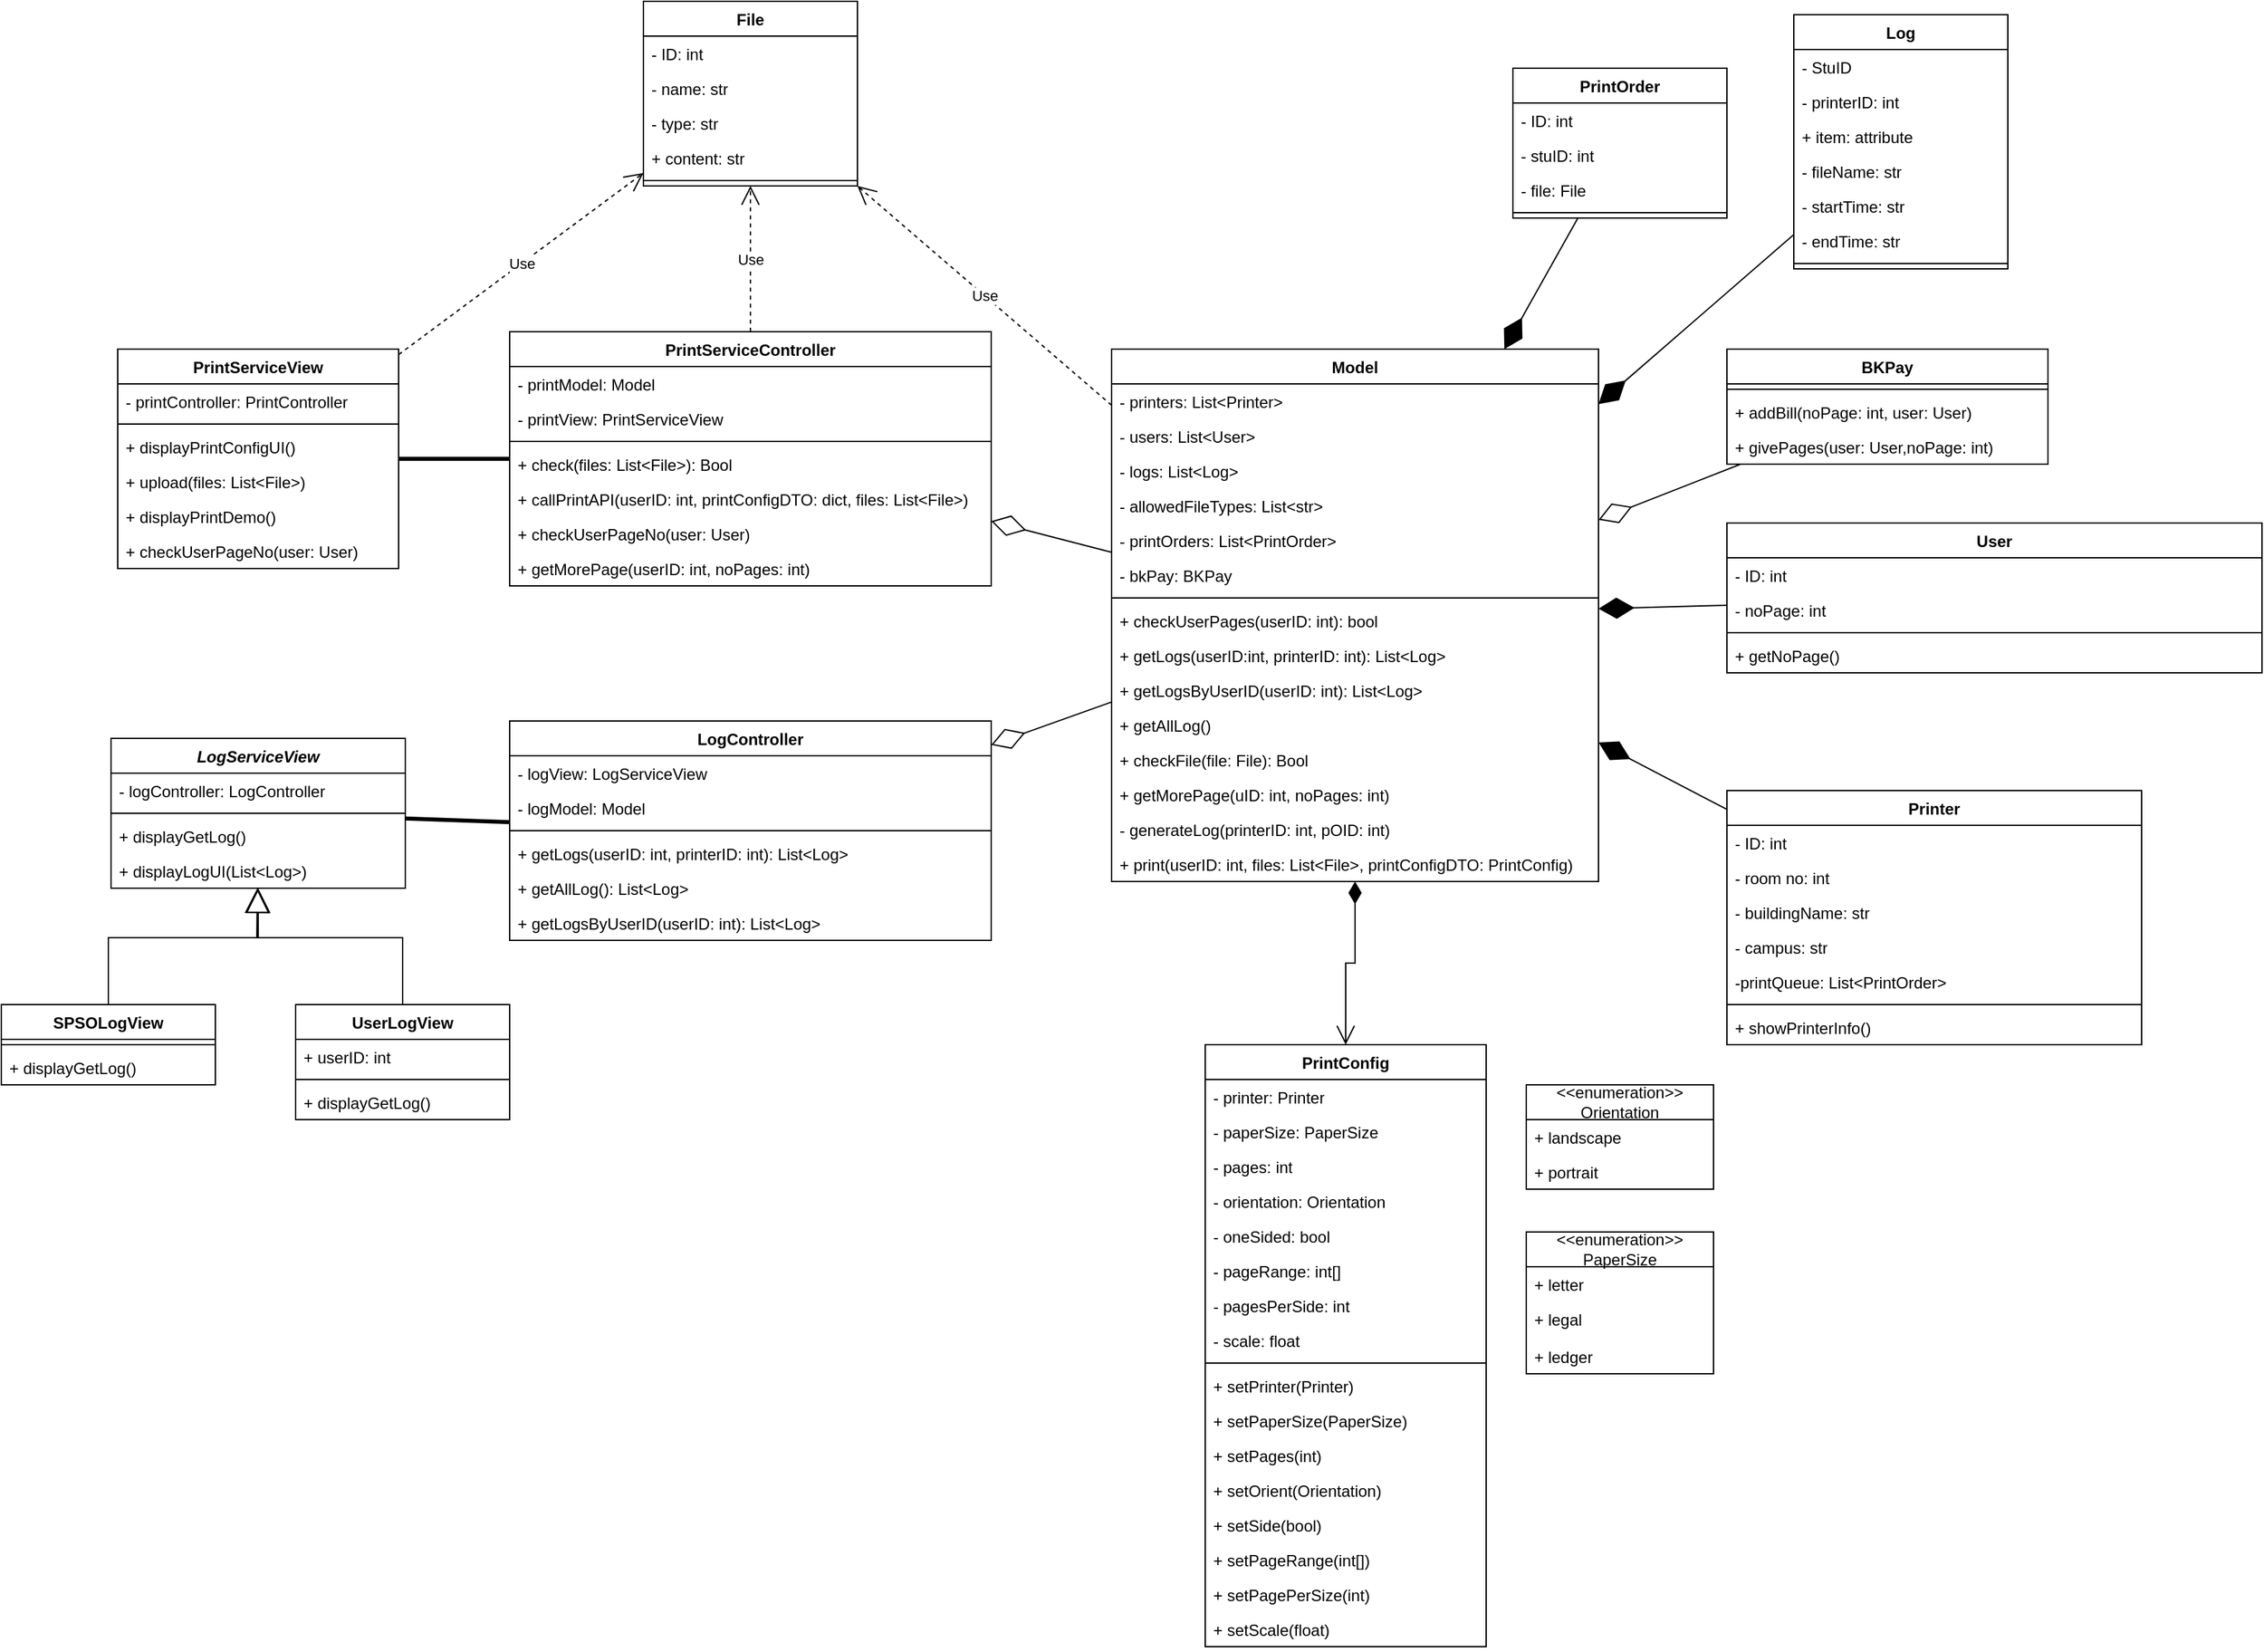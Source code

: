 <mxfile version="25.0.1">
  <diagram name="Page-1" id="XbU_UaQXD0k6eB_w9jnP">
    <mxGraphModel dx="2887" dy="2281" grid="1" gridSize="10" guides="1" tooltips="1" connect="1" arrows="1" fold="1" page="1" pageScale="1" pageWidth="850" pageHeight="1100" math="0" shadow="0">
      <root>
        <mxCell id="0" />
        <mxCell id="1" parent="0" />
        <mxCell id="men2zgPSGpmJB4Fx6jRM-253" value="&lt;div&gt;&amp;lt;&amp;lt;enumeration&amp;gt;&amp;gt;&lt;/div&gt;&lt;div&gt;Orientation&lt;br&gt;&lt;/div&gt;" style="swimlane;fontStyle=0;childLayout=stackLayout;horizontal=1;startSize=26;fillColor=none;horizontalStack=0;resizeParent=1;resizeParentMax=0;resizeLast=0;collapsible=1;marginBottom=0;whiteSpace=wrap;html=1;" vertex="1" parent="1">
          <mxGeometry x="640" y="-10" width="140" height="78" as="geometry" />
        </mxCell>
        <mxCell id="men2zgPSGpmJB4Fx6jRM-254" value="+ landscape" style="text;strokeColor=none;fillColor=none;align=left;verticalAlign=top;spacingLeft=4;spacingRight=4;overflow=hidden;rotatable=0;points=[[0,0.5],[1,0.5]];portConstraint=eastwest;whiteSpace=wrap;html=1;" vertex="1" parent="men2zgPSGpmJB4Fx6jRM-253">
          <mxGeometry y="26" width="140" height="26" as="geometry" />
        </mxCell>
        <mxCell id="men2zgPSGpmJB4Fx6jRM-255" value="+ portrait" style="text;strokeColor=none;fillColor=none;align=left;verticalAlign=top;spacingLeft=4;spacingRight=4;overflow=hidden;rotatable=0;points=[[0,0.5],[1,0.5]];portConstraint=eastwest;whiteSpace=wrap;html=1;" vertex="1" parent="men2zgPSGpmJB4Fx6jRM-253">
          <mxGeometry y="52" width="140" height="26" as="geometry" />
        </mxCell>
        <mxCell id="men2zgPSGpmJB4Fx6jRM-256" value="&lt;div&gt;&amp;lt;&amp;lt;enumeration&amp;gt;&amp;gt;&lt;/div&gt;&lt;div&gt;PaperSize&lt;br&gt;&lt;/div&gt;" style="swimlane;fontStyle=0;childLayout=stackLayout;horizontal=1;startSize=26;fillColor=none;horizontalStack=0;resizeParent=1;resizeParentMax=0;resizeLast=0;collapsible=1;marginBottom=0;whiteSpace=wrap;html=1;" vertex="1" parent="1">
          <mxGeometry x="640" y="100" width="140" height="106" as="geometry" />
        </mxCell>
        <mxCell id="men2zgPSGpmJB4Fx6jRM-257" value="+ letter" style="text;strokeColor=none;fillColor=none;align=left;verticalAlign=top;spacingLeft=4;spacingRight=4;overflow=hidden;rotatable=0;points=[[0,0.5],[1,0.5]];portConstraint=eastwest;whiteSpace=wrap;html=1;" vertex="1" parent="men2zgPSGpmJB4Fx6jRM-256">
          <mxGeometry y="26" width="140" height="26" as="geometry" />
        </mxCell>
        <mxCell id="men2zgPSGpmJB4Fx6jRM-258" value="+ legal" style="text;strokeColor=none;fillColor=none;align=left;verticalAlign=top;spacingLeft=4;spacingRight=4;overflow=hidden;rotatable=0;points=[[0,0.5],[1,0.5]];portConstraint=eastwest;whiteSpace=wrap;html=1;" vertex="1" parent="men2zgPSGpmJB4Fx6jRM-256">
          <mxGeometry y="52" width="140" height="28" as="geometry" />
        </mxCell>
        <mxCell id="men2zgPSGpmJB4Fx6jRM-259" value="+ ledger" style="text;strokeColor=none;fillColor=none;align=left;verticalAlign=top;spacingLeft=4;spacingRight=4;overflow=hidden;rotatable=0;points=[[0,0.5],[1,0.5]];portConstraint=eastwest;whiteSpace=wrap;html=1;" vertex="1" parent="men2zgPSGpmJB4Fx6jRM-256">
          <mxGeometry y="80" width="140" height="26" as="geometry" />
        </mxCell>
        <mxCell id="men2zgPSGpmJB4Fx6jRM-260" value="PrintConfig" style="swimlane;fontStyle=1;align=center;verticalAlign=top;childLayout=stackLayout;horizontal=1;startSize=26;horizontalStack=0;resizeParent=1;resizeParentMax=0;resizeLast=0;collapsible=1;marginBottom=0;whiteSpace=wrap;html=1;" vertex="1" parent="1">
          <mxGeometry x="400" y="-40" width="210" height="450" as="geometry" />
        </mxCell>
        <mxCell id="men2zgPSGpmJB4Fx6jRM-261" value="&lt;div&gt;- printer: Printer&lt;/div&gt;&lt;div&gt;&lt;br&gt;&lt;/div&gt;" style="text;strokeColor=none;fillColor=none;align=left;verticalAlign=top;spacingLeft=4;spacingRight=4;overflow=hidden;rotatable=0;points=[[0,0.5],[1,0.5]];portConstraint=eastwest;whiteSpace=wrap;html=1;" vertex="1" parent="men2zgPSGpmJB4Fx6jRM-260">
          <mxGeometry y="26" width="210" height="26" as="geometry" />
        </mxCell>
        <mxCell id="men2zgPSGpmJB4Fx6jRM-262" value="&lt;div&gt;- paperSize: PaperSize&lt;br&gt;&lt;/div&gt;" style="text;strokeColor=none;fillColor=none;align=left;verticalAlign=top;spacingLeft=4;spacingRight=4;overflow=hidden;rotatable=0;points=[[0,0.5],[1,0.5]];portConstraint=eastwest;whiteSpace=wrap;html=1;" vertex="1" parent="men2zgPSGpmJB4Fx6jRM-260">
          <mxGeometry y="52" width="210" height="26" as="geometry" />
        </mxCell>
        <mxCell id="men2zgPSGpmJB4Fx6jRM-263" value="- pages: int" style="text;strokeColor=none;fillColor=none;align=left;verticalAlign=top;spacingLeft=4;spacingRight=4;overflow=hidden;rotatable=0;points=[[0,0.5],[1,0.5]];portConstraint=eastwest;whiteSpace=wrap;html=1;" vertex="1" parent="men2zgPSGpmJB4Fx6jRM-260">
          <mxGeometry y="78" width="210" height="26" as="geometry" />
        </mxCell>
        <mxCell id="men2zgPSGpmJB4Fx6jRM-264" value="- orientation: Orientation" style="text;strokeColor=none;fillColor=none;align=left;verticalAlign=top;spacingLeft=4;spacingRight=4;overflow=hidden;rotatable=0;points=[[0,0.5],[1,0.5]];portConstraint=eastwest;whiteSpace=wrap;html=1;" vertex="1" parent="men2zgPSGpmJB4Fx6jRM-260">
          <mxGeometry y="104" width="210" height="26" as="geometry" />
        </mxCell>
        <mxCell id="men2zgPSGpmJB4Fx6jRM-265" value="- oneSided: bool" style="text;strokeColor=none;fillColor=none;align=left;verticalAlign=top;spacingLeft=4;spacingRight=4;overflow=hidden;rotatable=0;points=[[0,0.5],[1,0.5]];portConstraint=eastwest;whiteSpace=wrap;html=1;" vertex="1" parent="men2zgPSGpmJB4Fx6jRM-260">
          <mxGeometry y="130" width="210" height="26" as="geometry" />
        </mxCell>
        <mxCell id="men2zgPSGpmJB4Fx6jRM-266" value="- pageRange: int[]" style="text;strokeColor=none;fillColor=none;align=left;verticalAlign=top;spacingLeft=4;spacingRight=4;overflow=hidden;rotatable=0;points=[[0,0.5],[1,0.5]];portConstraint=eastwest;whiteSpace=wrap;html=1;" vertex="1" parent="men2zgPSGpmJB4Fx6jRM-260">
          <mxGeometry y="156" width="210" height="26" as="geometry" />
        </mxCell>
        <mxCell id="men2zgPSGpmJB4Fx6jRM-267" value="- pagesPerSide: int" style="text;strokeColor=none;fillColor=none;align=left;verticalAlign=top;spacingLeft=4;spacingRight=4;overflow=hidden;rotatable=0;points=[[0,0.5],[1,0.5]];portConstraint=eastwest;whiteSpace=wrap;html=1;" vertex="1" parent="men2zgPSGpmJB4Fx6jRM-260">
          <mxGeometry y="182" width="210" height="26" as="geometry" />
        </mxCell>
        <mxCell id="men2zgPSGpmJB4Fx6jRM-268" value="- scale: float" style="text;strokeColor=none;fillColor=none;align=left;verticalAlign=top;spacingLeft=4;spacingRight=4;overflow=hidden;rotatable=0;points=[[0,0.5],[1,0.5]];portConstraint=eastwest;whiteSpace=wrap;html=1;" vertex="1" parent="men2zgPSGpmJB4Fx6jRM-260">
          <mxGeometry y="208" width="210" height="26" as="geometry" />
        </mxCell>
        <mxCell id="men2zgPSGpmJB4Fx6jRM-269" value="" style="line;strokeWidth=1;fillColor=none;align=left;verticalAlign=middle;spacingTop=-1;spacingLeft=3;spacingRight=3;rotatable=0;labelPosition=right;points=[];portConstraint=eastwest;strokeColor=inherit;" vertex="1" parent="men2zgPSGpmJB4Fx6jRM-260">
          <mxGeometry y="234" width="210" height="8" as="geometry" />
        </mxCell>
        <mxCell id="men2zgPSGpmJB4Fx6jRM-270" value="+ setPrinter(Printer)" style="text;strokeColor=none;fillColor=none;align=left;verticalAlign=top;spacingLeft=4;spacingRight=4;overflow=hidden;rotatable=0;points=[[0,0.5],[1,0.5]];portConstraint=eastwest;whiteSpace=wrap;html=1;" vertex="1" parent="men2zgPSGpmJB4Fx6jRM-260">
          <mxGeometry y="242" width="210" height="26" as="geometry" />
        </mxCell>
        <mxCell id="men2zgPSGpmJB4Fx6jRM-271" value="+ setPaperSize(PaperSize)" style="text;strokeColor=none;fillColor=none;align=left;verticalAlign=top;spacingLeft=4;spacingRight=4;overflow=hidden;rotatable=0;points=[[0,0.5],[1,0.5]];portConstraint=eastwest;whiteSpace=wrap;html=1;" vertex="1" parent="men2zgPSGpmJB4Fx6jRM-260">
          <mxGeometry y="268" width="210" height="26" as="geometry" />
        </mxCell>
        <mxCell id="men2zgPSGpmJB4Fx6jRM-272" value="+ setPages(int)" style="text;strokeColor=none;fillColor=none;align=left;verticalAlign=top;spacingLeft=4;spacingRight=4;overflow=hidden;rotatable=0;points=[[0,0.5],[1,0.5]];portConstraint=eastwest;whiteSpace=wrap;html=1;" vertex="1" parent="men2zgPSGpmJB4Fx6jRM-260">
          <mxGeometry y="294" width="210" height="26" as="geometry" />
        </mxCell>
        <mxCell id="men2zgPSGpmJB4Fx6jRM-273" value="+ setOrient(Orientation)" style="text;strokeColor=none;fillColor=none;align=left;verticalAlign=top;spacingLeft=4;spacingRight=4;overflow=hidden;rotatable=0;points=[[0,0.5],[1,0.5]];portConstraint=eastwest;whiteSpace=wrap;html=1;" vertex="1" parent="men2zgPSGpmJB4Fx6jRM-260">
          <mxGeometry y="320" width="210" height="26" as="geometry" />
        </mxCell>
        <mxCell id="men2zgPSGpmJB4Fx6jRM-274" value="+ setSide(bool)" style="text;strokeColor=none;fillColor=none;align=left;verticalAlign=top;spacingLeft=4;spacingRight=4;overflow=hidden;rotatable=0;points=[[0,0.5],[1,0.5]];portConstraint=eastwest;whiteSpace=wrap;html=1;" vertex="1" parent="men2zgPSGpmJB4Fx6jRM-260">
          <mxGeometry y="346" width="210" height="26" as="geometry" />
        </mxCell>
        <mxCell id="men2zgPSGpmJB4Fx6jRM-275" value="+ setPageRange(int[])" style="text;strokeColor=none;fillColor=none;align=left;verticalAlign=top;spacingLeft=4;spacingRight=4;overflow=hidden;rotatable=0;points=[[0,0.5],[1,0.5]];portConstraint=eastwest;whiteSpace=wrap;html=1;" vertex="1" parent="men2zgPSGpmJB4Fx6jRM-260">
          <mxGeometry y="372" width="210" height="26" as="geometry" />
        </mxCell>
        <mxCell id="men2zgPSGpmJB4Fx6jRM-276" value="+ setPagePerSize(int)" style="text;strokeColor=none;fillColor=none;align=left;verticalAlign=top;spacingLeft=4;spacingRight=4;overflow=hidden;rotatable=0;points=[[0,0.5],[1,0.5]];portConstraint=eastwest;whiteSpace=wrap;html=1;" vertex="1" parent="men2zgPSGpmJB4Fx6jRM-260">
          <mxGeometry y="398" width="210" height="26" as="geometry" />
        </mxCell>
        <mxCell id="men2zgPSGpmJB4Fx6jRM-277" value="+ setScale(float)" style="text;strokeColor=none;fillColor=none;align=left;verticalAlign=top;spacingLeft=4;spacingRight=4;overflow=hidden;rotatable=0;points=[[0,0.5],[1,0.5]];portConstraint=eastwest;whiteSpace=wrap;html=1;" vertex="1" parent="men2zgPSGpmJB4Fx6jRM-260">
          <mxGeometry y="424" width="210" height="26" as="geometry" />
        </mxCell>
        <mxCell id="men2zgPSGpmJB4Fx6jRM-278" value="File" style="swimlane;fontStyle=1;align=center;verticalAlign=top;childLayout=stackLayout;horizontal=1;startSize=26;horizontalStack=0;resizeParent=1;resizeParentMax=0;resizeLast=0;collapsible=1;marginBottom=0;whiteSpace=wrap;html=1;" vertex="1" parent="1">
          <mxGeometry x="-20" y="-820" width="160" height="138" as="geometry" />
        </mxCell>
        <mxCell id="men2zgPSGpmJB4Fx6jRM-279" value="&lt;div&gt;- ID: int&lt;/div&gt;&lt;div&gt;&lt;br&gt;&lt;/div&gt;" style="text;strokeColor=none;fillColor=none;align=left;verticalAlign=top;spacingLeft=4;spacingRight=4;overflow=hidden;rotatable=0;points=[[0,0.5],[1,0.5]];portConstraint=eastwest;whiteSpace=wrap;html=1;" vertex="1" parent="men2zgPSGpmJB4Fx6jRM-278">
          <mxGeometry y="26" width="160" height="26" as="geometry" />
        </mxCell>
        <mxCell id="men2zgPSGpmJB4Fx6jRM-280" value="- name: str" style="text;strokeColor=none;fillColor=none;align=left;verticalAlign=top;spacingLeft=4;spacingRight=4;overflow=hidden;rotatable=0;points=[[0,0.5],[1,0.5]];portConstraint=eastwest;whiteSpace=wrap;html=1;" vertex="1" parent="men2zgPSGpmJB4Fx6jRM-278">
          <mxGeometry y="52" width="160" height="26" as="geometry" />
        </mxCell>
        <mxCell id="men2zgPSGpmJB4Fx6jRM-281" value="- type: str" style="text;strokeColor=none;fillColor=none;align=left;verticalAlign=top;spacingLeft=4;spacingRight=4;overflow=hidden;rotatable=0;points=[[0,0.5],[1,0.5]];portConstraint=eastwest;whiteSpace=wrap;html=1;" vertex="1" parent="men2zgPSGpmJB4Fx6jRM-278">
          <mxGeometry y="78" width="160" height="26" as="geometry" />
        </mxCell>
        <mxCell id="men2zgPSGpmJB4Fx6jRM-282" value="+ content: str" style="text;strokeColor=none;fillColor=none;align=left;verticalAlign=top;spacingLeft=4;spacingRight=4;overflow=hidden;rotatable=0;points=[[0,0.5],[1,0.5]];portConstraint=eastwest;whiteSpace=wrap;html=1;" vertex="1" parent="men2zgPSGpmJB4Fx6jRM-278">
          <mxGeometry y="104" width="160" height="26" as="geometry" />
        </mxCell>
        <mxCell id="men2zgPSGpmJB4Fx6jRM-283" value="" style="line;strokeWidth=1;fillColor=none;align=left;verticalAlign=middle;spacingTop=-1;spacingLeft=3;spacingRight=3;rotatable=0;labelPosition=right;points=[];portConstraint=eastwest;strokeColor=inherit;" vertex="1" parent="men2zgPSGpmJB4Fx6jRM-278">
          <mxGeometry y="130" width="160" height="8" as="geometry" />
        </mxCell>
        <mxCell id="men2zgPSGpmJB4Fx6jRM-284" value="Log" style="swimlane;fontStyle=1;align=center;verticalAlign=top;childLayout=stackLayout;horizontal=1;startSize=26;horizontalStack=0;resizeParent=1;resizeParentMax=0;resizeLast=0;collapsible=1;marginBottom=0;whiteSpace=wrap;html=1;" vertex="1" parent="1">
          <mxGeometry x="840" y="-810" width="160" height="190" as="geometry" />
        </mxCell>
        <mxCell id="men2zgPSGpmJB4Fx6jRM-285" value="- StuID" style="text;strokeColor=none;fillColor=none;align=left;verticalAlign=top;spacingLeft=4;spacingRight=4;overflow=hidden;rotatable=0;points=[[0,0.5],[1,0.5]];portConstraint=eastwest;whiteSpace=wrap;html=1;" vertex="1" parent="men2zgPSGpmJB4Fx6jRM-284">
          <mxGeometry y="26" width="160" height="26" as="geometry" />
        </mxCell>
        <mxCell id="men2zgPSGpmJB4Fx6jRM-286" value="- printerID: int" style="text;strokeColor=none;fillColor=none;align=left;verticalAlign=top;spacingLeft=4;spacingRight=4;overflow=hidden;rotatable=0;points=[[0,0.5],[1,0.5]];portConstraint=eastwest;whiteSpace=wrap;html=1;" vertex="1" parent="men2zgPSGpmJB4Fx6jRM-284">
          <mxGeometry y="52" width="160" height="26" as="geometry" />
        </mxCell>
        <mxCell id="men2zgPSGpmJB4Fx6jRM-287" value="+ item: attribute" style="text;strokeColor=none;fillColor=none;align=left;verticalAlign=top;spacingLeft=4;spacingRight=4;overflow=hidden;rotatable=0;points=[[0,0.5],[1,0.5]];portConstraint=eastwest;whiteSpace=wrap;html=1;" vertex="1" parent="men2zgPSGpmJB4Fx6jRM-284">
          <mxGeometry y="78" width="160" height="26" as="geometry" />
        </mxCell>
        <mxCell id="men2zgPSGpmJB4Fx6jRM-288" value="- fileName: str" style="text;strokeColor=none;fillColor=none;align=left;verticalAlign=top;spacingLeft=4;spacingRight=4;overflow=hidden;rotatable=0;points=[[0,0.5],[1,0.5]];portConstraint=eastwest;whiteSpace=wrap;html=1;" vertex="1" parent="men2zgPSGpmJB4Fx6jRM-284">
          <mxGeometry y="104" width="160" height="26" as="geometry" />
        </mxCell>
        <mxCell id="men2zgPSGpmJB4Fx6jRM-289" value="- startTime: str" style="text;strokeColor=none;fillColor=none;align=left;verticalAlign=top;spacingLeft=4;spacingRight=4;overflow=hidden;rotatable=0;points=[[0,0.5],[1,0.5]];portConstraint=eastwest;whiteSpace=wrap;html=1;" vertex="1" parent="men2zgPSGpmJB4Fx6jRM-284">
          <mxGeometry y="130" width="160" height="26" as="geometry" />
        </mxCell>
        <mxCell id="men2zgPSGpmJB4Fx6jRM-290" value="- endTime: str" style="text;strokeColor=none;fillColor=none;align=left;verticalAlign=top;spacingLeft=4;spacingRight=4;overflow=hidden;rotatable=0;points=[[0,0.5],[1,0.5]];portConstraint=eastwest;whiteSpace=wrap;html=1;" vertex="1" parent="men2zgPSGpmJB4Fx6jRM-284">
          <mxGeometry y="156" width="160" height="26" as="geometry" />
        </mxCell>
        <mxCell id="men2zgPSGpmJB4Fx6jRM-291" value="" style="line;strokeWidth=1;fillColor=none;align=left;verticalAlign=middle;spacingTop=-1;spacingLeft=3;spacingRight=3;rotatable=0;labelPosition=right;points=[];portConstraint=eastwest;strokeColor=inherit;" vertex="1" parent="men2zgPSGpmJB4Fx6jRM-284">
          <mxGeometry y="182" width="160" height="8" as="geometry" />
        </mxCell>
        <mxCell id="men2zgPSGpmJB4Fx6jRM-292" value="Printer" style="swimlane;fontStyle=1;align=center;verticalAlign=top;childLayout=stackLayout;horizontal=1;startSize=26;horizontalStack=0;resizeParent=1;resizeParentMax=0;resizeLast=0;collapsible=1;marginBottom=0;whiteSpace=wrap;html=1;" vertex="1" parent="1">
          <mxGeometry x="790" y="-230" width="310" height="190" as="geometry" />
        </mxCell>
        <mxCell id="men2zgPSGpmJB4Fx6jRM-293" value="- ID: int" style="text;strokeColor=none;fillColor=none;align=left;verticalAlign=top;spacingLeft=4;spacingRight=4;overflow=hidden;rotatable=0;points=[[0,0.5],[1,0.5]];portConstraint=eastwest;whiteSpace=wrap;html=1;" vertex="1" parent="men2zgPSGpmJB4Fx6jRM-292">
          <mxGeometry y="26" width="310" height="26" as="geometry" />
        </mxCell>
        <mxCell id="men2zgPSGpmJB4Fx6jRM-294" value="- room no: int" style="text;strokeColor=none;fillColor=none;align=left;verticalAlign=top;spacingLeft=4;spacingRight=4;overflow=hidden;rotatable=0;points=[[0,0.5],[1,0.5]];portConstraint=eastwest;whiteSpace=wrap;html=1;" vertex="1" parent="men2zgPSGpmJB4Fx6jRM-292">
          <mxGeometry y="52" width="310" height="26" as="geometry" />
        </mxCell>
        <mxCell id="men2zgPSGpmJB4Fx6jRM-295" value="- buildingName: str" style="text;strokeColor=none;fillColor=none;align=left;verticalAlign=top;spacingLeft=4;spacingRight=4;overflow=hidden;rotatable=0;points=[[0,0.5],[1,0.5]];portConstraint=eastwest;whiteSpace=wrap;html=1;" vertex="1" parent="men2zgPSGpmJB4Fx6jRM-292">
          <mxGeometry y="78" width="310" height="26" as="geometry" />
        </mxCell>
        <mxCell id="men2zgPSGpmJB4Fx6jRM-296" value="- campus: str" style="text;strokeColor=none;fillColor=none;align=left;verticalAlign=top;spacingLeft=4;spacingRight=4;overflow=hidden;rotatable=0;points=[[0,0.5],[1,0.5]];portConstraint=eastwest;whiteSpace=wrap;html=1;" vertex="1" parent="men2zgPSGpmJB4Fx6jRM-292">
          <mxGeometry y="104" width="310" height="26" as="geometry" />
        </mxCell>
        <mxCell id="men2zgPSGpmJB4Fx6jRM-297" value="-printQueue: List&amp;lt;PrintOrder&amp;gt;" style="text;strokeColor=none;fillColor=none;align=left;verticalAlign=top;spacingLeft=4;spacingRight=4;overflow=hidden;rotatable=0;points=[[0,0.5],[1,0.5]];portConstraint=eastwest;whiteSpace=wrap;html=1;" vertex="1" parent="men2zgPSGpmJB4Fx6jRM-292">
          <mxGeometry y="130" width="310" height="26" as="geometry" />
        </mxCell>
        <mxCell id="men2zgPSGpmJB4Fx6jRM-298" value="" style="line;strokeWidth=1;fillColor=none;align=left;verticalAlign=middle;spacingTop=-1;spacingLeft=3;spacingRight=3;rotatable=0;labelPosition=right;points=[];portConstraint=eastwest;strokeColor=inherit;" vertex="1" parent="men2zgPSGpmJB4Fx6jRM-292">
          <mxGeometry y="156" width="310" height="8" as="geometry" />
        </mxCell>
        <mxCell id="men2zgPSGpmJB4Fx6jRM-299" value="+ showPrinterInfo()" style="text;strokeColor=none;fillColor=none;align=left;verticalAlign=top;spacingLeft=4;spacingRight=4;overflow=hidden;rotatable=0;points=[[0,0.5],[1,0.5]];portConstraint=eastwest;whiteSpace=wrap;html=1;" vertex="1" parent="men2zgPSGpmJB4Fx6jRM-292">
          <mxGeometry y="164" width="310" height="26" as="geometry" />
        </mxCell>
        <mxCell id="men2zgPSGpmJB4Fx6jRM-300" value="" style="endArrow=open;html=1;endSize=12;startArrow=diamondThin;startSize=14;startFill=1;edgeStyle=orthogonalEdgeStyle;align=left;verticalAlign=bottom;rounded=0;" edge="1" parent="1" source="men2zgPSGpmJB4Fx6jRM-310" target="men2zgPSGpmJB4Fx6jRM-260">
          <mxGeometry x="-0.728" y="-1" relative="1" as="geometry">
            <mxPoint x="700" y="-210" as="sourcePoint" />
            <mxPoint x="617" y="459" as="targetPoint" />
            <mxPoint as="offset" />
          </mxGeometry>
        </mxCell>
        <mxCell id="men2zgPSGpmJB4Fx6jRM-301" value="PrintOrder" style="swimlane;fontStyle=1;align=center;verticalAlign=top;childLayout=stackLayout;horizontal=1;startSize=26;horizontalStack=0;resizeParent=1;resizeParentMax=0;resizeLast=0;collapsible=1;marginBottom=0;whiteSpace=wrap;html=1;" vertex="1" parent="1">
          <mxGeometry x="630" y="-770" width="160" height="112" as="geometry" />
        </mxCell>
        <mxCell id="men2zgPSGpmJB4Fx6jRM-302" value="- ID: int" style="text;strokeColor=none;fillColor=none;align=left;verticalAlign=top;spacingLeft=4;spacingRight=4;overflow=hidden;rotatable=0;points=[[0,0.5],[1,0.5]];portConstraint=eastwest;whiteSpace=wrap;html=1;" vertex="1" parent="men2zgPSGpmJB4Fx6jRM-301">
          <mxGeometry y="26" width="160" height="26" as="geometry" />
        </mxCell>
        <mxCell id="men2zgPSGpmJB4Fx6jRM-303" value="- stuID: int" style="text;strokeColor=none;fillColor=none;align=left;verticalAlign=top;spacingLeft=4;spacingRight=4;overflow=hidden;rotatable=0;points=[[0,0.5],[1,0.5]];portConstraint=eastwest;whiteSpace=wrap;html=1;" vertex="1" parent="men2zgPSGpmJB4Fx6jRM-301">
          <mxGeometry y="52" width="160" height="26" as="geometry" />
        </mxCell>
        <mxCell id="men2zgPSGpmJB4Fx6jRM-304" value="- file: File" style="text;strokeColor=none;fillColor=none;align=left;verticalAlign=top;spacingLeft=4;spacingRight=4;overflow=hidden;rotatable=0;points=[[0,0.5],[1,0.5]];portConstraint=eastwest;whiteSpace=wrap;html=1;" vertex="1" parent="men2zgPSGpmJB4Fx6jRM-301">
          <mxGeometry y="78" width="160" height="26" as="geometry" />
        </mxCell>
        <mxCell id="men2zgPSGpmJB4Fx6jRM-305" value="" style="line;strokeWidth=1;fillColor=none;align=left;verticalAlign=middle;spacingTop=-1;spacingLeft=3;spacingRight=3;rotatable=0;labelPosition=right;points=[];portConstraint=eastwest;strokeColor=inherit;" vertex="1" parent="men2zgPSGpmJB4Fx6jRM-301">
          <mxGeometry y="104" width="160" height="8" as="geometry" />
        </mxCell>
        <mxCell id="men2zgPSGpmJB4Fx6jRM-306" value="BKPay" style="swimlane;fontStyle=1;align=center;verticalAlign=top;childLayout=stackLayout;horizontal=1;startSize=26;horizontalStack=0;resizeParent=1;resizeParentMax=0;resizeLast=0;collapsible=1;marginBottom=0;whiteSpace=wrap;html=1;" vertex="1" parent="1">
          <mxGeometry x="790" y="-560" width="240" height="86" as="geometry" />
        </mxCell>
        <mxCell id="men2zgPSGpmJB4Fx6jRM-307" value="" style="line;strokeWidth=1;fillColor=none;align=left;verticalAlign=middle;spacingTop=-1;spacingLeft=3;spacingRight=3;rotatable=0;labelPosition=right;points=[];portConstraint=eastwest;strokeColor=inherit;" vertex="1" parent="men2zgPSGpmJB4Fx6jRM-306">
          <mxGeometry y="26" width="240" height="8" as="geometry" />
        </mxCell>
        <mxCell id="men2zgPSGpmJB4Fx6jRM-308" value="+ addBill(noPage: int, user: User)" style="text;strokeColor=none;fillColor=none;align=left;verticalAlign=top;spacingLeft=4;spacingRight=4;overflow=hidden;rotatable=0;points=[[0,0.5],[1,0.5]];portConstraint=eastwest;whiteSpace=wrap;html=1;" vertex="1" parent="men2zgPSGpmJB4Fx6jRM-306">
          <mxGeometry y="34" width="240" height="26" as="geometry" />
        </mxCell>
        <mxCell id="men2zgPSGpmJB4Fx6jRM-309" value="+ givePages(user: User,noPage: int)" style="text;strokeColor=none;fillColor=none;align=left;verticalAlign=top;spacingLeft=4;spacingRight=4;overflow=hidden;rotatable=0;points=[[0,0.5],[1,0.5]];portConstraint=eastwest;whiteSpace=wrap;html=1;" vertex="1" parent="men2zgPSGpmJB4Fx6jRM-306">
          <mxGeometry y="60" width="240" height="26" as="geometry" />
        </mxCell>
        <mxCell id="men2zgPSGpmJB4Fx6jRM-310" value="Model" style="swimlane;fontStyle=1;align=center;verticalAlign=top;childLayout=stackLayout;horizontal=1;startSize=26;horizontalStack=0;resizeParent=1;resizeParentMax=0;resizeLast=0;collapsible=1;marginBottom=0;whiteSpace=wrap;html=1;" vertex="1" parent="1">
          <mxGeometry x="330" y="-560" width="364" height="398" as="geometry" />
        </mxCell>
        <mxCell id="men2zgPSGpmJB4Fx6jRM-311" value="- printers: List&amp;lt;Printer&amp;gt;" style="text;strokeColor=none;fillColor=none;align=left;verticalAlign=top;spacingLeft=4;spacingRight=4;overflow=hidden;rotatable=0;points=[[0,0.5],[1,0.5]];portConstraint=eastwest;whiteSpace=wrap;html=1;" vertex="1" parent="men2zgPSGpmJB4Fx6jRM-310">
          <mxGeometry y="26" width="364" height="26" as="geometry" />
        </mxCell>
        <mxCell id="men2zgPSGpmJB4Fx6jRM-312" value="- users: List&amp;lt;User&amp;gt;" style="text;strokeColor=none;fillColor=none;align=left;verticalAlign=top;spacingLeft=4;spacingRight=4;overflow=hidden;rotatable=0;points=[[0,0.5],[1,0.5]];portConstraint=eastwest;whiteSpace=wrap;html=1;" vertex="1" parent="men2zgPSGpmJB4Fx6jRM-310">
          <mxGeometry y="52" width="364" height="26" as="geometry" />
        </mxCell>
        <mxCell id="men2zgPSGpmJB4Fx6jRM-313" value="- logs: List&amp;lt;Log&amp;gt;" style="text;strokeColor=none;fillColor=none;align=left;verticalAlign=top;spacingLeft=4;spacingRight=4;overflow=hidden;rotatable=0;points=[[0,0.5],[1,0.5]];portConstraint=eastwest;whiteSpace=wrap;html=1;" vertex="1" parent="men2zgPSGpmJB4Fx6jRM-310">
          <mxGeometry y="78" width="364" height="26" as="geometry" />
        </mxCell>
        <mxCell id="men2zgPSGpmJB4Fx6jRM-314" value="- allowedFileTypes: List&amp;lt;str&amp;gt;" style="text;strokeColor=none;fillColor=none;align=left;verticalAlign=top;spacingLeft=4;spacingRight=4;overflow=hidden;rotatable=0;points=[[0,0.5],[1,0.5]];portConstraint=eastwest;whiteSpace=wrap;html=1;" vertex="1" parent="men2zgPSGpmJB4Fx6jRM-310">
          <mxGeometry y="104" width="364" height="26" as="geometry" />
        </mxCell>
        <mxCell id="men2zgPSGpmJB4Fx6jRM-315" value="- printOrders: List&amp;lt;PrintOrder&amp;gt;" style="text;strokeColor=none;fillColor=none;align=left;verticalAlign=top;spacingLeft=4;spacingRight=4;overflow=hidden;rotatable=0;points=[[0,0.5],[1,0.5]];portConstraint=eastwest;whiteSpace=wrap;html=1;" vertex="1" parent="men2zgPSGpmJB4Fx6jRM-310">
          <mxGeometry y="130" width="364" height="26" as="geometry" />
        </mxCell>
        <mxCell id="men2zgPSGpmJB4Fx6jRM-316" value="- bkPay: BKPay" style="text;strokeColor=none;fillColor=none;align=left;verticalAlign=top;spacingLeft=4;spacingRight=4;overflow=hidden;rotatable=0;points=[[0,0.5],[1,0.5]];portConstraint=eastwest;whiteSpace=wrap;html=1;" vertex="1" parent="men2zgPSGpmJB4Fx6jRM-310">
          <mxGeometry y="156" width="364" height="26" as="geometry" />
        </mxCell>
        <mxCell id="men2zgPSGpmJB4Fx6jRM-317" value="" style="line;strokeWidth=1;fillColor=none;align=left;verticalAlign=middle;spacingTop=-1;spacingLeft=3;spacingRight=3;rotatable=0;labelPosition=right;points=[];portConstraint=eastwest;strokeColor=inherit;" vertex="1" parent="men2zgPSGpmJB4Fx6jRM-310">
          <mxGeometry y="182" width="364" height="8" as="geometry" />
        </mxCell>
        <mxCell id="men2zgPSGpmJB4Fx6jRM-318" value="+ checkUserPages(userID: int): bool" style="text;strokeColor=none;fillColor=none;align=left;verticalAlign=top;spacingLeft=4;spacingRight=4;overflow=hidden;rotatable=0;points=[[0,0.5],[1,0.5]];portConstraint=eastwest;whiteSpace=wrap;html=1;" vertex="1" parent="men2zgPSGpmJB4Fx6jRM-310">
          <mxGeometry y="190" width="364" height="26" as="geometry" />
        </mxCell>
        <mxCell id="men2zgPSGpmJB4Fx6jRM-319" value="+ getLogs(userID:int, printerID: int): List&amp;lt;Log&amp;gt;" style="text;strokeColor=none;fillColor=none;align=left;verticalAlign=top;spacingLeft=4;spacingRight=4;overflow=hidden;rotatable=0;points=[[0,0.5],[1,0.5]];portConstraint=eastwest;whiteSpace=wrap;html=1;" vertex="1" parent="men2zgPSGpmJB4Fx6jRM-310">
          <mxGeometry y="216" width="364" height="26" as="geometry" />
        </mxCell>
        <mxCell id="men2zgPSGpmJB4Fx6jRM-320" value="+ getLogsByUserID(userID: int): List&amp;lt;Log&amp;gt;" style="text;strokeColor=none;fillColor=none;align=left;verticalAlign=top;spacingLeft=4;spacingRight=4;overflow=hidden;rotatable=0;points=[[0,0.5],[1,0.5]];portConstraint=eastwest;whiteSpace=wrap;html=1;" vertex="1" parent="men2zgPSGpmJB4Fx6jRM-310">
          <mxGeometry y="242" width="364" height="26" as="geometry" />
        </mxCell>
        <mxCell id="men2zgPSGpmJB4Fx6jRM-321" value="+ getAllLog()" style="text;strokeColor=none;fillColor=none;align=left;verticalAlign=top;spacingLeft=4;spacingRight=4;overflow=hidden;rotatable=0;points=[[0,0.5],[1,0.5]];portConstraint=eastwest;whiteSpace=wrap;html=1;" vertex="1" parent="men2zgPSGpmJB4Fx6jRM-310">
          <mxGeometry y="268" width="364" height="26" as="geometry" />
        </mxCell>
        <mxCell id="men2zgPSGpmJB4Fx6jRM-322" value="+ checkFile(file: File): Bool" style="text;strokeColor=none;fillColor=none;align=left;verticalAlign=top;spacingLeft=4;spacingRight=4;overflow=hidden;rotatable=0;points=[[0,0.5],[1,0.5]];portConstraint=eastwest;whiteSpace=wrap;html=1;" vertex="1" parent="men2zgPSGpmJB4Fx6jRM-310">
          <mxGeometry y="294" width="364" height="26" as="geometry" />
        </mxCell>
        <mxCell id="men2zgPSGpmJB4Fx6jRM-323" value="+ getMorePage(uID: int, noPages: int)" style="text;strokeColor=none;fillColor=none;align=left;verticalAlign=top;spacingLeft=4;spacingRight=4;overflow=hidden;rotatable=0;points=[[0,0.5],[1,0.5]];portConstraint=eastwest;whiteSpace=wrap;html=1;" vertex="1" parent="men2zgPSGpmJB4Fx6jRM-310">
          <mxGeometry y="320" width="364" height="26" as="geometry" />
        </mxCell>
        <mxCell id="men2zgPSGpmJB4Fx6jRM-324" value="- generateLog(printerID: int, pOID: int)" style="text;strokeColor=none;fillColor=none;align=left;verticalAlign=top;spacingLeft=4;spacingRight=4;overflow=hidden;rotatable=0;points=[[0,0.5],[1,0.5]];portConstraint=eastwest;whiteSpace=wrap;html=1;" vertex="1" parent="men2zgPSGpmJB4Fx6jRM-310">
          <mxGeometry y="346" width="364" height="26" as="geometry" />
        </mxCell>
        <mxCell id="men2zgPSGpmJB4Fx6jRM-325" value="+ print(userID: int, files: List&amp;lt;File&amp;gt;, printConfigDTO: PrintConfig)" style="text;strokeColor=none;fillColor=none;align=left;verticalAlign=top;spacingLeft=4;spacingRight=4;overflow=hidden;rotatable=0;points=[[0,0.5],[1,0.5]];portConstraint=eastwest;whiteSpace=wrap;html=1;" vertex="1" parent="men2zgPSGpmJB4Fx6jRM-310">
          <mxGeometry y="372" width="364" height="26" as="geometry" />
        </mxCell>
        <mxCell id="men2zgPSGpmJB4Fx6jRM-326" value="PrintServiceView" style="swimlane;fontStyle=1;align=center;verticalAlign=top;childLayout=stackLayout;horizontal=1;startSize=26;horizontalStack=0;resizeParent=1;resizeParentMax=0;resizeLast=0;collapsible=1;marginBottom=0;whiteSpace=wrap;html=1;" vertex="1" parent="1">
          <mxGeometry x="-413" y="-560" width="210" height="164" as="geometry" />
        </mxCell>
        <mxCell id="men2zgPSGpmJB4Fx6jRM-327" value="- printController: PrintController" style="text;strokeColor=none;fillColor=none;align=left;verticalAlign=top;spacingLeft=4;spacingRight=4;overflow=hidden;rotatable=0;points=[[0,0.5],[1,0.5]];portConstraint=eastwest;whiteSpace=wrap;html=1;" vertex="1" parent="men2zgPSGpmJB4Fx6jRM-326">
          <mxGeometry y="26" width="210" height="26" as="geometry" />
        </mxCell>
        <mxCell id="men2zgPSGpmJB4Fx6jRM-328" value="" style="line;strokeWidth=1;fillColor=none;align=left;verticalAlign=middle;spacingTop=-1;spacingLeft=3;spacingRight=3;rotatable=0;labelPosition=right;points=[];portConstraint=eastwest;strokeColor=inherit;" vertex="1" parent="men2zgPSGpmJB4Fx6jRM-326">
          <mxGeometry y="52" width="210" height="8" as="geometry" />
        </mxCell>
        <mxCell id="men2zgPSGpmJB4Fx6jRM-329" value="+ displayPrintConfigUI()" style="text;strokeColor=none;fillColor=none;align=left;verticalAlign=top;spacingLeft=4;spacingRight=4;overflow=hidden;rotatable=0;points=[[0,0.5],[1,0.5]];portConstraint=eastwest;whiteSpace=wrap;html=1;" vertex="1" parent="men2zgPSGpmJB4Fx6jRM-326">
          <mxGeometry y="60" width="210" height="26" as="geometry" />
        </mxCell>
        <mxCell id="men2zgPSGpmJB4Fx6jRM-330" value="+ upload(files: List&amp;lt;File&amp;gt;)" style="text;strokeColor=none;fillColor=none;align=left;verticalAlign=top;spacingLeft=4;spacingRight=4;overflow=hidden;rotatable=0;points=[[0,0.5],[1,0.5]];portConstraint=eastwest;whiteSpace=wrap;html=1;" vertex="1" parent="men2zgPSGpmJB4Fx6jRM-326">
          <mxGeometry y="86" width="210" height="26" as="geometry" />
        </mxCell>
        <mxCell id="men2zgPSGpmJB4Fx6jRM-331" value="+ displayPrintDemo()" style="text;strokeColor=none;fillColor=none;align=left;verticalAlign=top;spacingLeft=4;spacingRight=4;overflow=hidden;rotatable=0;points=[[0,0.5],[1,0.5]];portConstraint=eastwest;whiteSpace=wrap;html=1;" vertex="1" parent="men2zgPSGpmJB4Fx6jRM-326">
          <mxGeometry y="112" width="210" height="26" as="geometry" />
        </mxCell>
        <mxCell id="men2zgPSGpmJB4Fx6jRM-332" value="+ checkUserPageNo(user: User)" style="text;strokeColor=none;fillColor=none;align=left;verticalAlign=top;spacingLeft=4;spacingRight=4;overflow=hidden;rotatable=0;points=[[0,0.5],[1,0.5]];portConstraint=eastwest;whiteSpace=wrap;html=1;" vertex="1" parent="men2zgPSGpmJB4Fx6jRM-326">
          <mxGeometry y="138" width="210" height="26" as="geometry" />
        </mxCell>
        <mxCell id="men2zgPSGpmJB4Fx6jRM-333" value="PrintServiceController" style="swimlane;fontStyle=1;align=center;verticalAlign=top;childLayout=stackLayout;horizontal=1;startSize=26;horizontalStack=0;resizeParent=1;resizeParentMax=0;resizeLast=0;collapsible=1;marginBottom=0;whiteSpace=wrap;html=1;" vertex="1" parent="1">
          <mxGeometry x="-120" y="-573" width="360" height="190" as="geometry" />
        </mxCell>
        <mxCell id="men2zgPSGpmJB4Fx6jRM-334" value="- printModel: Model" style="text;strokeColor=none;fillColor=none;align=left;verticalAlign=top;spacingLeft=4;spacingRight=4;overflow=hidden;rotatable=0;points=[[0,0.5],[1,0.5]];portConstraint=eastwest;whiteSpace=wrap;html=1;" vertex="1" parent="men2zgPSGpmJB4Fx6jRM-333">
          <mxGeometry y="26" width="360" height="26" as="geometry" />
        </mxCell>
        <mxCell id="men2zgPSGpmJB4Fx6jRM-335" value="- printView: PrintServiceView" style="text;strokeColor=none;fillColor=none;align=left;verticalAlign=top;spacingLeft=4;spacingRight=4;overflow=hidden;rotatable=0;points=[[0,0.5],[1,0.5]];portConstraint=eastwest;whiteSpace=wrap;html=1;" vertex="1" parent="men2zgPSGpmJB4Fx6jRM-333">
          <mxGeometry y="52" width="360" height="26" as="geometry" />
        </mxCell>
        <mxCell id="men2zgPSGpmJB4Fx6jRM-336" value="" style="line;strokeWidth=1;fillColor=none;align=left;verticalAlign=middle;spacingTop=-1;spacingLeft=3;spacingRight=3;rotatable=0;labelPosition=right;points=[];portConstraint=eastwest;strokeColor=inherit;" vertex="1" parent="men2zgPSGpmJB4Fx6jRM-333">
          <mxGeometry y="78" width="360" height="8" as="geometry" />
        </mxCell>
        <mxCell id="men2zgPSGpmJB4Fx6jRM-337" value="+ check(files: List&amp;lt;File&amp;gt;): Bool" style="text;strokeColor=none;fillColor=none;align=left;verticalAlign=top;spacingLeft=4;spacingRight=4;overflow=hidden;rotatable=0;points=[[0,0.5],[1,0.5]];portConstraint=eastwest;whiteSpace=wrap;html=1;" vertex="1" parent="men2zgPSGpmJB4Fx6jRM-333">
          <mxGeometry y="86" width="360" height="26" as="geometry" />
        </mxCell>
        <mxCell id="men2zgPSGpmJB4Fx6jRM-338" value="+ callPrintAPI(userID: int, printConfigDTO: dict, files: List&amp;lt;File&amp;gt;)" style="text;strokeColor=none;fillColor=none;align=left;verticalAlign=top;spacingLeft=4;spacingRight=4;overflow=hidden;rotatable=0;points=[[0,0.5],[1,0.5]];portConstraint=eastwest;whiteSpace=wrap;html=1;" vertex="1" parent="men2zgPSGpmJB4Fx6jRM-333">
          <mxGeometry y="112" width="360" height="26" as="geometry" />
        </mxCell>
        <mxCell id="men2zgPSGpmJB4Fx6jRM-339" value="+ checkUserPageNo(user: User)" style="text;strokeColor=none;fillColor=none;align=left;verticalAlign=top;spacingLeft=4;spacingRight=4;overflow=hidden;rotatable=0;points=[[0,0.5],[1,0.5]];portConstraint=eastwest;whiteSpace=wrap;html=1;" vertex="1" parent="men2zgPSGpmJB4Fx6jRM-333">
          <mxGeometry y="138" width="360" height="26" as="geometry" />
        </mxCell>
        <mxCell id="men2zgPSGpmJB4Fx6jRM-340" value="+ getMorePage(userID: int, noPages: int) " style="text;strokeColor=none;fillColor=none;align=left;verticalAlign=top;spacingLeft=4;spacingRight=4;overflow=hidden;rotatable=0;points=[[0,0.5],[1,0.5]];portConstraint=eastwest;whiteSpace=wrap;html=1;" vertex="1" parent="men2zgPSGpmJB4Fx6jRM-333">
          <mxGeometry y="164" width="360" height="26" as="geometry" />
        </mxCell>
        <mxCell id="men2zgPSGpmJB4Fx6jRM-341" value="User" style="swimlane;fontStyle=1;align=center;verticalAlign=top;childLayout=stackLayout;horizontal=1;startSize=26;horizontalStack=0;resizeParent=1;resizeParentMax=0;resizeLast=0;collapsible=1;marginBottom=0;whiteSpace=wrap;html=1;" vertex="1" parent="1">
          <mxGeometry x="790" y="-430" width="400" height="112" as="geometry" />
        </mxCell>
        <mxCell id="men2zgPSGpmJB4Fx6jRM-342" value="- ID: int" style="text;strokeColor=none;fillColor=none;align=left;verticalAlign=top;spacingLeft=4;spacingRight=4;overflow=hidden;rotatable=0;points=[[0,0.5],[1,0.5]];portConstraint=eastwest;whiteSpace=wrap;html=1;" vertex="1" parent="men2zgPSGpmJB4Fx6jRM-341">
          <mxGeometry y="26" width="400" height="26" as="geometry" />
        </mxCell>
        <mxCell id="men2zgPSGpmJB4Fx6jRM-343" value="- noPage: int" style="text;strokeColor=none;fillColor=none;align=left;verticalAlign=top;spacingLeft=4;spacingRight=4;overflow=hidden;rotatable=0;points=[[0,0.5],[1,0.5]];portConstraint=eastwest;whiteSpace=wrap;html=1;" vertex="1" parent="men2zgPSGpmJB4Fx6jRM-341">
          <mxGeometry y="52" width="400" height="26" as="geometry" />
        </mxCell>
        <mxCell id="men2zgPSGpmJB4Fx6jRM-344" value="" style="line;strokeWidth=1;fillColor=none;align=left;verticalAlign=middle;spacingTop=-1;spacingLeft=3;spacingRight=3;rotatable=0;labelPosition=right;points=[];portConstraint=eastwest;strokeColor=inherit;" vertex="1" parent="men2zgPSGpmJB4Fx6jRM-341">
          <mxGeometry y="78" width="400" height="8" as="geometry" />
        </mxCell>
        <mxCell id="men2zgPSGpmJB4Fx6jRM-345" value="+ getNoPage()" style="text;strokeColor=none;fillColor=none;align=left;verticalAlign=top;spacingLeft=4;spacingRight=4;overflow=hidden;rotatable=0;points=[[0,0.5],[1,0.5]];portConstraint=eastwest;whiteSpace=wrap;html=1;" vertex="1" parent="men2zgPSGpmJB4Fx6jRM-341">
          <mxGeometry y="86" width="400" height="26" as="geometry" />
        </mxCell>
        <mxCell id="men2zgPSGpmJB4Fx6jRM-346" value="LogController" style="swimlane;fontStyle=1;align=center;verticalAlign=top;childLayout=stackLayout;horizontal=1;startSize=26;horizontalStack=0;resizeParent=1;resizeParentMax=0;resizeLast=0;collapsible=1;marginBottom=0;whiteSpace=wrap;html=1;" vertex="1" parent="1">
          <mxGeometry x="-120" y="-282" width="360" height="164" as="geometry" />
        </mxCell>
        <mxCell id="men2zgPSGpmJB4Fx6jRM-347" value="- logView: LogServiceView" style="text;strokeColor=none;fillColor=none;align=left;verticalAlign=top;spacingLeft=4;spacingRight=4;overflow=hidden;rotatable=0;points=[[0,0.5],[1,0.5]];portConstraint=eastwest;whiteSpace=wrap;html=1;" vertex="1" parent="men2zgPSGpmJB4Fx6jRM-346">
          <mxGeometry y="26" width="360" height="26" as="geometry" />
        </mxCell>
        <mxCell id="men2zgPSGpmJB4Fx6jRM-348" value="- logModel: Model" style="text;strokeColor=none;fillColor=none;align=left;verticalAlign=top;spacingLeft=4;spacingRight=4;overflow=hidden;rotatable=0;points=[[0,0.5],[1,0.5]];portConstraint=eastwest;whiteSpace=wrap;html=1;" vertex="1" parent="men2zgPSGpmJB4Fx6jRM-346">
          <mxGeometry y="52" width="360" height="26" as="geometry" />
        </mxCell>
        <mxCell id="men2zgPSGpmJB4Fx6jRM-349" value="" style="line;strokeWidth=1;fillColor=none;align=left;verticalAlign=middle;spacingTop=-1;spacingLeft=3;spacingRight=3;rotatable=0;labelPosition=right;points=[];portConstraint=eastwest;strokeColor=inherit;" vertex="1" parent="men2zgPSGpmJB4Fx6jRM-346">
          <mxGeometry y="78" width="360" height="8" as="geometry" />
        </mxCell>
        <mxCell id="men2zgPSGpmJB4Fx6jRM-350" value="+ getLogs(userID: int, printerID: int): List&amp;lt;Log&amp;gt;" style="text;strokeColor=none;fillColor=none;align=left;verticalAlign=top;spacingLeft=4;spacingRight=4;overflow=hidden;rotatable=0;points=[[0,0.5],[1,0.5]];portConstraint=eastwest;whiteSpace=wrap;html=1;" vertex="1" parent="men2zgPSGpmJB4Fx6jRM-346">
          <mxGeometry y="86" width="360" height="26" as="geometry" />
        </mxCell>
        <mxCell id="men2zgPSGpmJB4Fx6jRM-351" value="+ getAllLog(): List&amp;lt;Log&amp;gt;" style="text;strokeColor=none;fillColor=none;align=left;verticalAlign=top;spacingLeft=4;spacingRight=4;overflow=hidden;rotatable=0;points=[[0,0.5],[1,0.5]];portConstraint=eastwest;whiteSpace=wrap;html=1;" vertex="1" parent="men2zgPSGpmJB4Fx6jRM-346">
          <mxGeometry y="112" width="360" height="26" as="geometry" />
        </mxCell>
        <mxCell id="men2zgPSGpmJB4Fx6jRM-352" value="+ getLogsByUserID(userID: int): List&amp;lt;Log&amp;gt;" style="text;strokeColor=none;fillColor=none;align=left;verticalAlign=top;spacingLeft=4;spacingRight=4;overflow=hidden;rotatable=0;points=[[0,0.5],[1,0.5]];portConstraint=eastwest;whiteSpace=wrap;html=1;" vertex="1" parent="men2zgPSGpmJB4Fx6jRM-346">
          <mxGeometry y="138" width="360" height="26" as="geometry" />
        </mxCell>
        <mxCell id="men2zgPSGpmJB4Fx6jRM-353" value="&lt;i&gt;LogServiceView&lt;/i&gt;" style="swimlane;fontStyle=1;align=center;verticalAlign=top;childLayout=stackLayout;horizontal=1;startSize=26;horizontalStack=0;resizeParent=1;resizeParentMax=0;resizeLast=0;collapsible=1;marginBottom=0;whiteSpace=wrap;html=1;" vertex="1" parent="1">
          <mxGeometry x="-418" y="-269" width="220" height="112" as="geometry" />
        </mxCell>
        <mxCell id="men2zgPSGpmJB4Fx6jRM-354" value="- logController: LogController" style="text;strokeColor=none;fillColor=none;align=left;verticalAlign=top;spacingLeft=4;spacingRight=4;overflow=hidden;rotatable=0;points=[[0,0.5],[1,0.5]];portConstraint=eastwest;whiteSpace=wrap;html=1;" vertex="1" parent="men2zgPSGpmJB4Fx6jRM-353">
          <mxGeometry y="26" width="220" height="26" as="geometry" />
        </mxCell>
        <mxCell id="men2zgPSGpmJB4Fx6jRM-355" value="" style="line;strokeWidth=1;fillColor=none;align=left;verticalAlign=middle;spacingTop=-1;spacingLeft=3;spacingRight=3;rotatable=0;labelPosition=right;points=[];portConstraint=eastwest;strokeColor=inherit;" vertex="1" parent="men2zgPSGpmJB4Fx6jRM-353">
          <mxGeometry y="52" width="220" height="8" as="geometry" />
        </mxCell>
        <mxCell id="men2zgPSGpmJB4Fx6jRM-356" value="+ displayGetLog()" style="text;strokeColor=none;fillColor=none;align=left;verticalAlign=top;spacingLeft=4;spacingRight=4;overflow=hidden;rotatable=0;points=[[0,0.5],[1,0.5]];portConstraint=eastwest;whiteSpace=wrap;html=1;" vertex="1" parent="men2zgPSGpmJB4Fx6jRM-353">
          <mxGeometry y="60" width="220" height="26" as="geometry" />
        </mxCell>
        <mxCell id="men2zgPSGpmJB4Fx6jRM-357" value="+ displayLogUI(List&amp;lt;Log&amp;gt;)" style="text;strokeColor=none;fillColor=none;align=left;verticalAlign=top;spacingLeft=4;spacingRight=4;overflow=hidden;rotatable=0;points=[[0,0.5],[1,0.5]];portConstraint=eastwest;whiteSpace=wrap;html=1;" vertex="1" parent="men2zgPSGpmJB4Fx6jRM-353">
          <mxGeometry y="86" width="220" height="26" as="geometry" />
        </mxCell>
        <mxCell id="men2zgPSGpmJB4Fx6jRM-358" value="Use" style="endArrow=open;endSize=12;dashed=1;html=1;rounded=0;" edge="1" parent="1" source="men2zgPSGpmJB4Fx6jRM-310" target="men2zgPSGpmJB4Fx6jRM-278">
          <mxGeometry width="160" relative="1" as="geometry">
            <mxPoint x="270" y="-640" as="sourcePoint" />
            <mxPoint x="340" y="-460" as="targetPoint" />
          </mxGeometry>
        </mxCell>
        <mxCell id="men2zgPSGpmJB4Fx6jRM-359" value="Use" style="endArrow=open;endSize=12;dashed=1;html=1;rounded=0;" edge="1" parent="1" source="men2zgPSGpmJB4Fx6jRM-333" target="men2zgPSGpmJB4Fx6jRM-278">
          <mxGeometry width="160" relative="1" as="geometry">
            <mxPoint x="340" y="-516" as="sourcePoint" />
            <mxPoint x="150" y="-674" as="targetPoint" />
          </mxGeometry>
        </mxCell>
        <mxCell id="men2zgPSGpmJB4Fx6jRM-360" value="Use" style="endArrow=open;endSize=12;dashed=1;html=1;rounded=0;" edge="1" parent="1" source="men2zgPSGpmJB4Fx6jRM-326" target="men2zgPSGpmJB4Fx6jRM-278">
          <mxGeometry width="160" relative="1" as="geometry">
            <mxPoint x="350" y="-506" as="sourcePoint" />
            <mxPoint x="160" y="-664" as="targetPoint" />
          </mxGeometry>
        </mxCell>
        <mxCell id="men2zgPSGpmJB4Fx6jRM-361" value="" style="endArrow=none;startArrow=none;endFill=0;startFill=0;endSize=8;html=1;verticalAlign=bottom;labelBackgroundColor=none;strokeWidth=3;rounded=0;" edge="1" parent="1" source="men2zgPSGpmJB4Fx6jRM-326" target="men2zgPSGpmJB4Fx6jRM-333">
          <mxGeometry width="160" relative="1" as="geometry">
            <mxPoint x="-60" y="-450" as="sourcePoint" />
            <mxPoint x="100" y="-450" as="targetPoint" />
          </mxGeometry>
        </mxCell>
        <mxCell id="men2zgPSGpmJB4Fx6jRM-362" value="" style="endArrow=none;startArrow=none;endFill=0;startFill=0;endSize=8;html=1;verticalAlign=bottom;labelBackgroundColor=none;strokeWidth=3;rounded=0;" edge="1" parent="1" source="men2zgPSGpmJB4Fx6jRM-353" target="men2zgPSGpmJB4Fx6jRM-346">
          <mxGeometry width="160" relative="1" as="geometry">
            <mxPoint x="-193" y="-468" as="sourcePoint" />
            <mxPoint x="-110" y="-468" as="targetPoint" />
          </mxGeometry>
        </mxCell>
        <mxCell id="men2zgPSGpmJB4Fx6jRM-363" value="" style="endArrow=diamondThin;endFill=1;endSize=24;html=1;rounded=0;" edge="1" parent="1" source="men2zgPSGpmJB4Fx6jRM-301" target="men2zgPSGpmJB4Fx6jRM-310">
          <mxGeometry width="160" relative="1" as="geometry">
            <mxPoint x="470" y="-510" as="sourcePoint" />
            <mxPoint x="630" y="-510" as="targetPoint" />
          </mxGeometry>
        </mxCell>
        <mxCell id="men2zgPSGpmJB4Fx6jRM-364" value="" style="endArrow=diamondThin;endFill=1;endSize=24;html=1;rounded=0;" edge="1" parent="1" source="men2zgPSGpmJB4Fx6jRM-284" target="men2zgPSGpmJB4Fx6jRM-310">
          <mxGeometry width="160" relative="1" as="geometry">
            <mxPoint x="687" y="-648" as="sourcePoint" />
            <mxPoint x="630" y="-550" as="targetPoint" />
          </mxGeometry>
        </mxCell>
        <mxCell id="men2zgPSGpmJB4Fx6jRM-365" value="" style="endArrow=diamondThin;endFill=1;endSize=24;html=1;rounded=0;" edge="1" parent="1" source="men2zgPSGpmJB4Fx6jRM-341" target="men2zgPSGpmJB4Fx6jRM-310">
          <mxGeometry width="160" relative="1" as="geometry">
            <mxPoint x="707" y="-628" as="sourcePoint" />
            <mxPoint x="650" y="-530" as="targetPoint" />
          </mxGeometry>
        </mxCell>
        <mxCell id="men2zgPSGpmJB4Fx6jRM-366" value="" style="endArrow=diamondThin;endFill=1;endSize=24;html=1;rounded=0;" edge="1" parent="1" source="men2zgPSGpmJB4Fx6jRM-292" target="men2zgPSGpmJB4Fx6jRM-310">
          <mxGeometry width="160" relative="1" as="geometry">
            <mxPoint x="717" y="-618" as="sourcePoint" />
            <mxPoint x="660" y="-520" as="targetPoint" />
          </mxGeometry>
        </mxCell>
        <mxCell id="men2zgPSGpmJB4Fx6jRM-367" value="" style="endArrow=diamondThin;endFill=0;endSize=24;html=1;rounded=0;" edge="1" parent="1" source="men2zgPSGpmJB4Fx6jRM-306" target="men2zgPSGpmJB4Fx6jRM-310">
          <mxGeometry width="160" relative="1" as="geometry">
            <mxPoint x="470" y="-430" as="sourcePoint" />
            <mxPoint x="630" y="-430" as="targetPoint" />
          </mxGeometry>
        </mxCell>
        <mxCell id="men2zgPSGpmJB4Fx6jRM-368" value="" style="endArrow=diamondThin;endFill=0;endSize=24;html=1;rounded=0;" edge="1" parent="1" source="men2zgPSGpmJB4Fx6jRM-310" target="men2zgPSGpmJB4Fx6jRM-333">
          <mxGeometry width="160" relative="1" as="geometry">
            <mxPoint x="150" y="-440" as="sourcePoint" />
            <mxPoint x="310" y="-440" as="targetPoint" />
          </mxGeometry>
        </mxCell>
        <mxCell id="men2zgPSGpmJB4Fx6jRM-369" value="" style="endArrow=diamondThin;endFill=0;endSize=24;html=1;rounded=0;" edge="1" parent="1" source="men2zgPSGpmJB4Fx6jRM-310" target="men2zgPSGpmJB4Fx6jRM-346">
          <mxGeometry width="160" relative="1" as="geometry">
            <mxPoint x="340" y="-406" as="sourcePoint" />
            <mxPoint x="250" y="-427" as="targetPoint" />
          </mxGeometry>
        </mxCell>
        <mxCell id="men2zgPSGpmJB4Fx6jRM-370" value="SPSOLogView" style="swimlane;fontStyle=1;align=center;verticalAlign=top;childLayout=stackLayout;horizontal=1;startSize=26;horizontalStack=0;resizeParent=1;resizeParentMax=0;resizeLast=0;collapsible=1;marginBottom=0;whiteSpace=wrap;html=1;" vertex="1" parent="1">
          <mxGeometry x="-500" y="-70" width="160" height="60" as="geometry" />
        </mxCell>
        <mxCell id="men2zgPSGpmJB4Fx6jRM-371" value="" style="line;strokeWidth=1;fillColor=none;align=left;verticalAlign=middle;spacingTop=-1;spacingLeft=3;spacingRight=3;rotatable=0;labelPosition=right;points=[];portConstraint=eastwest;strokeColor=inherit;" vertex="1" parent="men2zgPSGpmJB4Fx6jRM-370">
          <mxGeometry y="26" width="160" height="8" as="geometry" />
        </mxCell>
        <mxCell id="men2zgPSGpmJB4Fx6jRM-372" value="+ displayGetLog()" style="text;strokeColor=none;fillColor=none;align=left;verticalAlign=top;spacingLeft=4;spacingRight=4;overflow=hidden;rotatable=0;points=[[0,0.5],[1,0.5]];portConstraint=eastwest;whiteSpace=wrap;html=1;" vertex="1" parent="men2zgPSGpmJB4Fx6jRM-370">
          <mxGeometry y="34" width="160" height="26" as="geometry" />
        </mxCell>
        <mxCell id="men2zgPSGpmJB4Fx6jRM-373" value="UserLogView" style="swimlane;fontStyle=1;align=center;verticalAlign=top;childLayout=stackLayout;horizontal=1;startSize=26;horizontalStack=0;resizeParent=1;resizeParentMax=0;resizeLast=0;collapsible=1;marginBottom=0;whiteSpace=wrap;html=1;" vertex="1" parent="1">
          <mxGeometry x="-280" y="-70" width="160" height="86" as="geometry" />
        </mxCell>
        <mxCell id="men2zgPSGpmJB4Fx6jRM-374" value="+ userID: int" style="text;strokeColor=none;fillColor=none;align=left;verticalAlign=top;spacingLeft=4;spacingRight=4;overflow=hidden;rotatable=0;points=[[0,0.5],[1,0.5]];portConstraint=eastwest;whiteSpace=wrap;html=1;" vertex="1" parent="men2zgPSGpmJB4Fx6jRM-373">
          <mxGeometry y="26" width="160" height="26" as="geometry" />
        </mxCell>
        <mxCell id="men2zgPSGpmJB4Fx6jRM-375" value="" style="line;strokeWidth=1;fillColor=none;align=left;verticalAlign=middle;spacingTop=-1;spacingLeft=3;spacingRight=3;rotatable=0;labelPosition=right;points=[];portConstraint=eastwest;strokeColor=inherit;" vertex="1" parent="men2zgPSGpmJB4Fx6jRM-373">
          <mxGeometry y="52" width="160" height="8" as="geometry" />
        </mxCell>
        <mxCell id="men2zgPSGpmJB4Fx6jRM-376" value="+ displayGetLog()" style="text;strokeColor=none;fillColor=none;align=left;verticalAlign=top;spacingLeft=4;spacingRight=4;overflow=hidden;rotatable=0;points=[[0,0.5],[1,0.5]];portConstraint=eastwest;whiteSpace=wrap;html=1;" vertex="1" parent="men2zgPSGpmJB4Fx6jRM-373">
          <mxGeometry y="60" width="160" height="26" as="geometry" />
        </mxCell>
        <mxCell id="men2zgPSGpmJB4Fx6jRM-377" value="" style="endArrow=block;endSize=16;endFill=0;html=1;rounded=0;" edge="1" parent="1" source="men2zgPSGpmJB4Fx6jRM-373" target="men2zgPSGpmJB4Fx6jRM-353">
          <mxGeometry width="160" relative="1" as="geometry">
            <mxPoint x="-440" y="-240" as="sourcePoint" />
            <mxPoint x="-280" y="-240" as="targetPoint" />
            <Array as="points">
              <mxPoint x="-200" y="-120" />
              <mxPoint x="-308" y="-120" />
            </Array>
          </mxGeometry>
        </mxCell>
        <mxCell id="men2zgPSGpmJB4Fx6jRM-378" value="" style="endArrow=block;endSize=16;endFill=0;html=1;rounded=0;" edge="1" parent="1" source="men2zgPSGpmJB4Fx6jRM-370" target="men2zgPSGpmJB4Fx6jRM-353">
          <mxGeometry width="160" relative="1" as="geometry">
            <mxPoint x="-440" y="-240" as="sourcePoint" />
            <mxPoint x="-280" y="-240" as="targetPoint" />
            <Array as="points">
              <mxPoint x="-420" y="-120" />
              <mxPoint x="-309" y="-120" />
            </Array>
          </mxGeometry>
        </mxCell>
      </root>
    </mxGraphModel>
  </diagram>
</mxfile>
